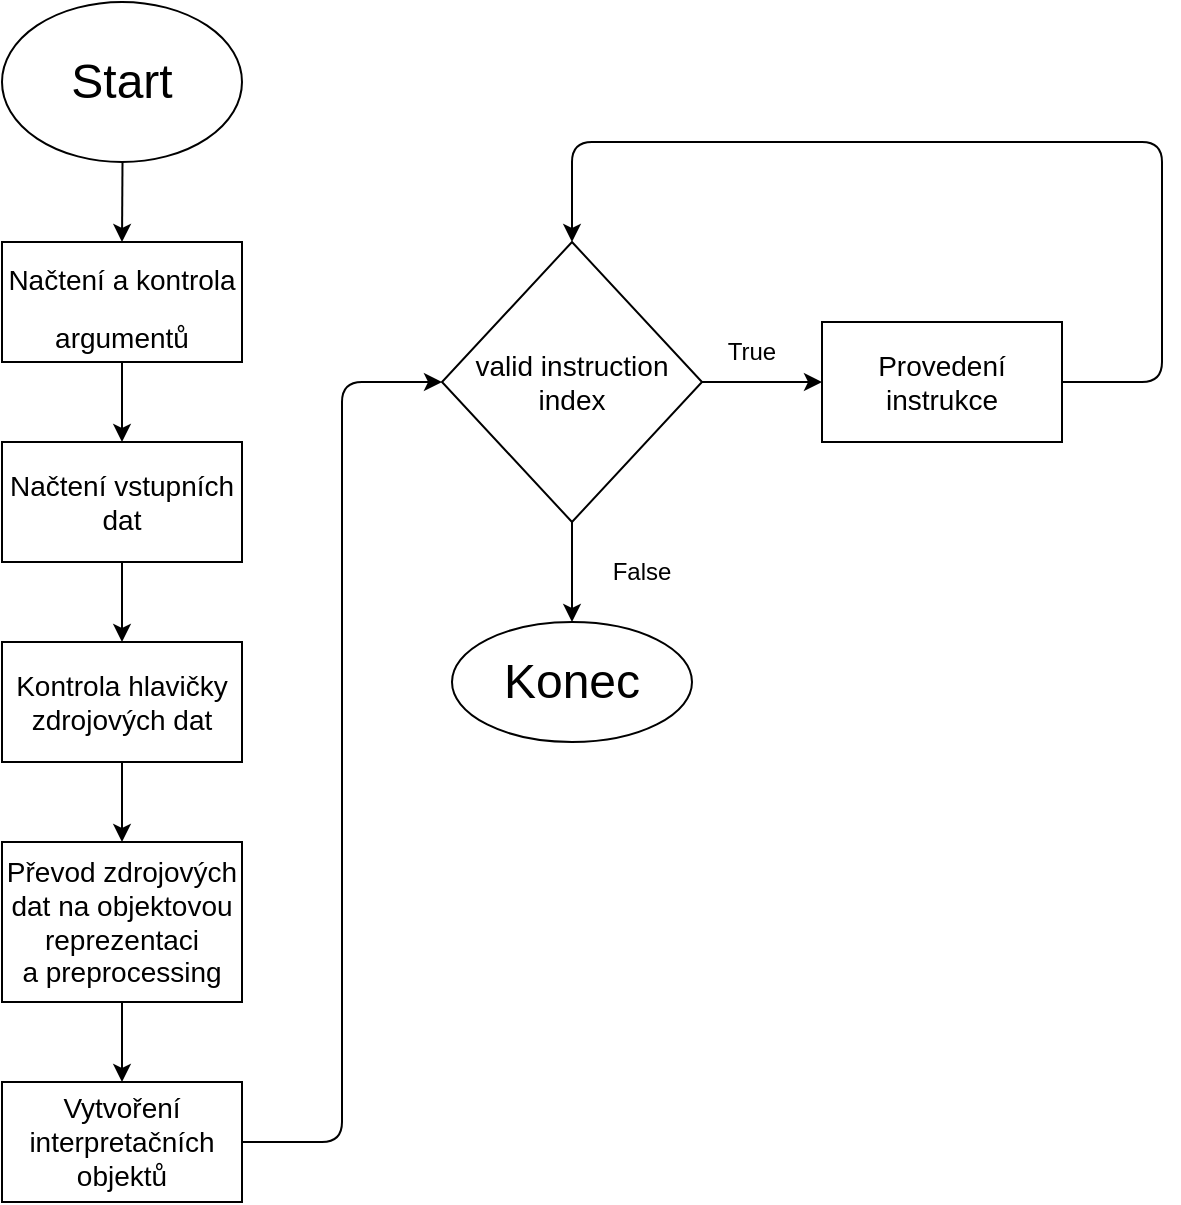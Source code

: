 <mxfile>
    <diagram id="3OlV0mSwap5JVnGFtJNB" name="Page-1">
        <mxGraphModel dx="693" dy="1150" grid="1" gridSize="10" guides="1" tooltips="1" connect="1" arrows="1" fold="1" page="1" pageScale="1" pageWidth="827" pageHeight="1169" math="0" shadow="0">
            <root>
                <mxCell id="0"/>
                <mxCell id="1" parent="0"/>
                <mxCell id="18" value="" style="edgeStyle=none;html=1;fontSize=14;" parent="1" source="2" target="3" edge="1">
                    <mxGeometry relative="1" as="geometry"/>
                </mxCell>
                <mxCell id="2" value="&lt;font style=&quot;font-size: 24px&quot;&gt;Start&lt;/font&gt;" style="ellipse;whiteSpace=wrap;html=1;" parent="1" vertex="1">
                    <mxGeometry x="30" y="30" width="120" height="80" as="geometry"/>
                </mxCell>
                <mxCell id="17" value="" style="edgeStyle=none;html=1;fontSize=14;" parent="1" source="3" target="4" edge="1">
                    <mxGeometry relative="1" as="geometry"/>
                </mxCell>
                <mxCell id="3" value="&lt;span style=&quot;font-size: 14px&quot;&gt;Načtení a kontrola argumentů&lt;/span&gt;" style="rounded=0;whiteSpace=wrap;html=1;fontSize=24;" parent="1" vertex="1">
                    <mxGeometry x="30" y="150" width="120" height="60" as="geometry"/>
                </mxCell>
                <mxCell id="16" value="" style="edgeStyle=none;html=1;fontSize=14;" parent="1" source="4" target="5" edge="1">
                    <mxGeometry relative="1" as="geometry"/>
                </mxCell>
                <mxCell id="4" value="Načtení vstupních dat" style="rounded=0;whiteSpace=wrap;html=1;fontSize=14;" parent="1" vertex="1">
                    <mxGeometry x="30" y="250" width="120" height="60" as="geometry"/>
                </mxCell>
                <mxCell id="15" value="" style="edgeStyle=none;html=1;fontSize=14;" parent="1" source="5" target="6" edge="1">
                    <mxGeometry relative="1" as="geometry"/>
                </mxCell>
                <mxCell id="5" value="Kontrola hlavičky zdrojových dat" style="rounded=0;whiteSpace=wrap;html=1;fontSize=14;" parent="1" vertex="1">
                    <mxGeometry x="30" y="350" width="120" height="60" as="geometry"/>
                </mxCell>
                <mxCell id="14" value="" style="edgeStyle=none;html=1;fontSize=14;" parent="1" source="6" target="8" edge="1">
                    <mxGeometry relative="1" as="geometry"/>
                </mxCell>
                <mxCell id="6" value="Převod zdrojových dat na objektovou reprezentaci&lt;br&gt;a preprocessing" style="rounded=0;whiteSpace=wrap;html=1;fontSize=14;" parent="1" vertex="1">
                    <mxGeometry x="30" y="450" width="120" height="80" as="geometry"/>
                </mxCell>
                <mxCell id="13" style="edgeStyle=none;html=1;exitX=1;exitY=0.5;exitDx=0;exitDy=0;entryX=0;entryY=0.5;entryDx=0;entryDy=0;fontSize=14;" parent="1" source="8" target="9" edge="1">
                    <mxGeometry relative="1" as="geometry">
                        <Array as="points">
                            <mxPoint x="200" y="600"/>
                            <mxPoint x="200" y="220"/>
                        </Array>
                    </mxGeometry>
                </mxCell>
                <mxCell id="8" value="Vytvoření interpretačních objektů" style="rounded=0;whiteSpace=wrap;html=1;fontSize=14;" parent="1" vertex="1">
                    <mxGeometry x="30" y="570" width="120" height="60" as="geometry"/>
                </mxCell>
                <mxCell id="12" style="edgeStyle=none;html=1;exitX=1;exitY=0.5;exitDx=0;exitDy=0;entryX=0;entryY=0.5;entryDx=0;entryDy=0;fontSize=14;" parent="1" source="9" target="10" edge="1">
                    <mxGeometry relative="1" as="geometry"/>
                </mxCell>
                <mxCell id="20" value="" style="edgeStyle=none;html=1;fontSize=14;" parent="1" source="9" target="19" edge="1">
                    <mxGeometry relative="1" as="geometry"/>
                </mxCell>
                <mxCell id="9" value="valid instruction index" style="rhombus;whiteSpace=wrap;html=1;fontSize=14;" parent="1" vertex="1">
                    <mxGeometry x="250" y="150" width="130" height="140" as="geometry"/>
                </mxCell>
                <mxCell id="11" style="edgeStyle=none;html=1;exitX=1;exitY=0.5;exitDx=0;exitDy=0;entryX=0.5;entryY=0;entryDx=0;entryDy=0;fontSize=14;" parent="1" source="10" target="9" edge="1">
                    <mxGeometry relative="1" as="geometry">
                        <Array as="points">
                            <mxPoint x="610" y="220"/>
                            <mxPoint x="610" y="100"/>
                            <mxPoint x="315" y="100"/>
                        </Array>
                    </mxGeometry>
                </mxCell>
                <mxCell id="10" value="Provedení instrukce" style="rounded=0;whiteSpace=wrap;html=1;fontSize=14;" parent="1" vertex="1">
                    <mxGeometry x="440" y="190" width="120" height="60" as="geometry"/>
                </mxCell>
                <mxCell id="19" value="&lt;font style=&quot;font-size: 24px&quot;&gt;Konec&lt;/font&gt;" style="ellipse;whiteSpace=wrap;html=1;fontSize=14;" parent="1" vertex="1">
                    <mxGeometry x="255" y="340" width="120" height="60" as="geometry"/>
                </mxCell>
                <mxCell id="21" value="False" style="text;html=1;strokeColor=none;fillColor=none;align=center;verticalAlign=middle;whiteSpace=wrap;rounded=0;" vertex="1" parent="1">
                    <mxGeometry x="320" y="300" width="60" height="30" as="geometry"/>
                </mxCell>
                <mxCell id="22" value="True" style="text;html=1;strokeColor=none;fillColor=none;align=center;verticalAlign=middle;whiteSpace=wrap;rounded=0;" vertex="1" parent="1">
                    <mxGeometry x="375" y="190" width="60" height="30" as="geometry"/>
                </mxCell>
            </root>
        </mxGraphModel>
    </diagram>
</mxfile>